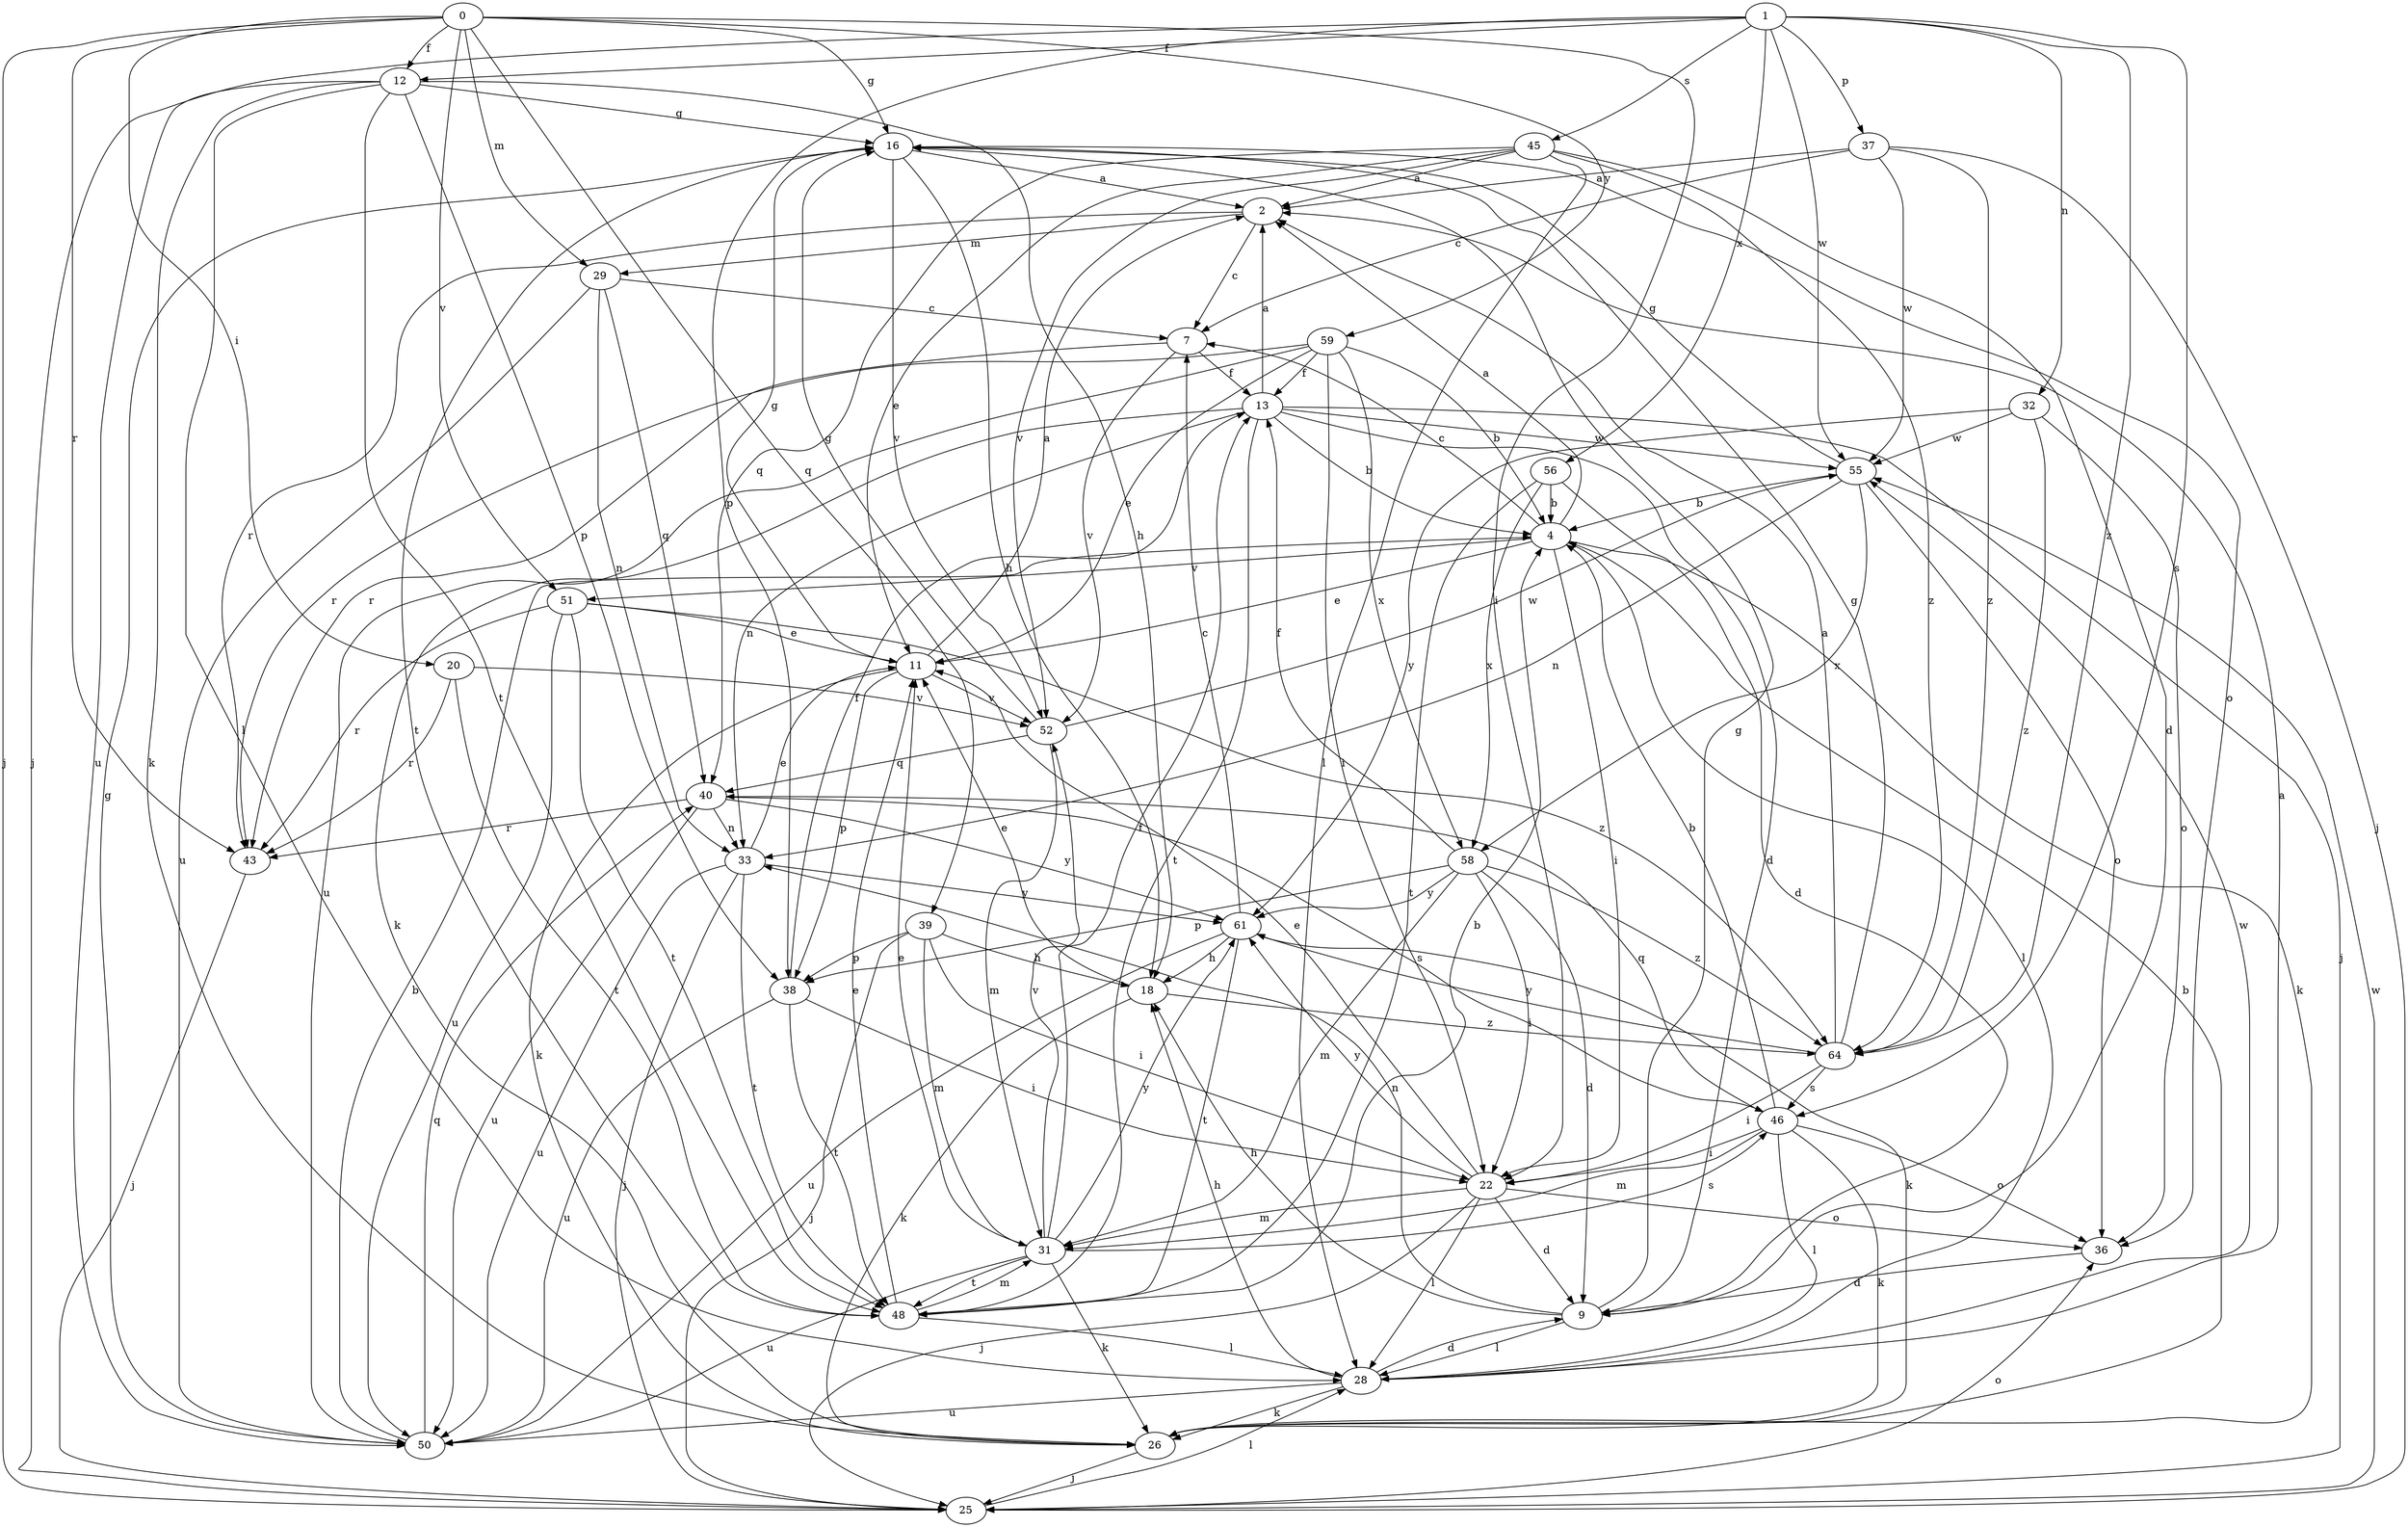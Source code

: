 strict digraph  {
0;
1;
2;
4;
7;
9;
11;
12;
13;
16;
18;
20;
22;
25;
26;
28;
29;
31;
32;
33;
36;
37;
38;
39;
40;
43;
45;
46;
48;
50;
51;
52;
55;
56;
58;
59;
61;
64;
0 -> 12  [label=f];
0 -> 16  [label=g];
0 -> 20  [label=i];
0 -> 22  [label=i];
0 -> 25  [label=j];
0 -> 29  [label=m];
0 -> 39  [label=q];
0 -> 43  [label=r];
0 -> 51  [label=v];
0 -> 59  [label=y];
1 -> 12  [label=f];
1 -> 25  [label=j];
1 -> 32  [label=n];
1 -> 37  [label=p];
1 -> 38  [label=p];
1 -> 45  [label=s];
1 -> 46  [label=s];
1 -> 55  [label=w];
1 -> 56  [label=x];
1 -> 64  [label=z];
2 -> 7  [label=c];
2 -> 29  [label=m];
2 -> 43  [label=r];
4 -> 2  [label=a];
4 -> 7  [label=c];
4 -> 11  [label=e];
4 -> 22  [label=i];
4 -> 26  [label=k];
4 -> 28  [label=l];
4 -> 51  [label=v];
7 -> 13  [label=f];
7 -> 43  [label=r];
7 -> 52  [label=v];
9 -> 16  [label=g];
9 -> 18  [label=h];
9 -> 28  [label=l];
9 -> 33  [label=n];
11 -> 2  [label=a];
11 -> 16  [label=g];
11 -> 26  [label=k];
11 -> 38  [label=p];
11 -> 52  [label=v];
12 -> 16  [label=g];
12 -> 18  [label=h];
12 -> 26  [label=k];
12 -> 28  [label=l];
12 -> 38  [label=p];
12 -> 48  [label=t];
12 -> 50  [label=u];
13 -> 2  [label=a];
13 -> 4  [label=b];
13 -> 9  [label=d];
13 -> 25  [label=j];
13 -> 26  [label=k];
13 -> 33  [label=n];
13 -> 48  [label=t];
13 -> 55  [label=w];
16 -> 2  [label=a];
16 -> 18  [label=h];
16 -> 36  [label=o];
16 -> 48  [label=t];
16 -> 52  [label=v];
18 -> 11  [label=e];
18 -> 26  [label=k];
18 -> 64  [label=z];
20 -> 43  [label=r];
20 -> 48  [label=t];
20 -> 52  [label=v];
22 -> 9  [label=d];
22 -> 11  [label=e];
22 -> 25  [label=j];
22 -> 28  [label=l];
22 -> 31  [label=m];
22 -> 36  [label=o];
22 -> 61  [label=y];
25 -> 28  [label=l];
25 -> 36  [label=o];
25 -> 55  [label=w];
26 -> 4  [label=b];
26 -> 25  [label=j];
28 -> 2  [label=a];
28 -> 9  [label=d];
28 -> 18  [label=h];
28 -> 26  [label=k];
28 -> 50  [label=u];
28 -> 55  [label=w];
29 -> 7  [label=c];
29 -> 33  [label=n];
29 -> 40  [label=q];
29 -> 50  [label=u];
31 -> 11  [label=e];
31 -> 13  [label=f];
31 -> 26  [label=k];
31 -> 46  [label=s];
31 -> 48  [label=t];
31 -> 50  [label=u];
31 -> 52  [label=v];
31 -> 61  [label=y];
32 -> 36  [label=o];
32 -> 55  [label=w];
32 -> 61  [label=y];
32 -> 64  [label=z];
33 -> 11  [label=e];
33 -> 25  [label=j];
33 -> 48  [label=t];
33 -> 50  [label=u];
33 -> 61  [label=y];
36 -> 9  [label=d];
37 -> 2  [label=a];
37 -> 7  [label=c];
37 -> 25  [label=j];
37 -> 55  [label=w];
37 -> 64  [label=z];
38 -> 13  [label=f];
38 -> 22  [label=i];
38 -> 48  [label=t];
38 -> 50  [label=u];
39 -> 18  [label=h];
39 -> 22  [label=i];
39 -> 25  [label=j];
39 -> 31  [label=m];
39 -> 38  [label=p];
40 -> 33  [label=n];
40 -> 43  [label=r];
40 -> 46  [label=s];
40 -> 50  [label=u];
40 -> 61  [label=y];
43 -> 25  [label=j];
45 -> 2  [label=a];
45 -> 9  [label=d];
45 -> 11  [label=e];
45 -> 28  [label=l];
45 -> 40  [label=q];
45 -> 52  [label=v];
45 -> 64  [label=z];
46 -> 4  [label=b];
46 -> 22  [label=i];
46 -> 26  [label=k];
46 -> 28  [label=l];
46 -> 31  [label=m];
46 -> 36  [label=o];
46 -> 40  [label=q];
48 -> 4  [label=b];
48 -> 11  [label=e];
48 -> 28  [label=l];
48 -> 31  [label=m];
50 -> 4  [label=b];
50 -> 16  [label=g];
50 -> 40  [label=q];
51 -> 11  [label=e];
51 -> 43  [label=r];
51 -> 48  [label=t];
51 -> 50  [label=u];
51 -> 64  [label=z];
52 -> 16  [label=g];
52 -> 31  [label=m];
52 -> 40  [label=q];
52 -> 55  [label=w];
55 -> 4  [label=b];
55 -> 16  [label=g];
55 -> 33  [label=n];
55 -> 36  [label=o];
55 -> 58  [label=x];
56 -> 4  [label=b];
56 -> 9  [label=d];
56 -> 48  [label=t];
56 -> 58  [label=x];
58 -> 9  [label=d];
58 -> 13  [label=f];
58 -> 22  [label=i];
58 -> 31  [label=m];
58 -> 38  [label=p];
58 -> 61  [label=y];
58 -> 64  [label=z];
59 -> 4  [label=b];
59 -> 11  [label=e];
59 -> 13  [label=f];
59 -> 22  [label=i];
59 -> 43  [label=r];
59 -> 50  [label=u];
59 -> 58  [label=x];
61 -> 7  [label=c];
61 -> 18  [label=h];
61 -> 26  [label=k];
61 -> 48  [label=t];
61 -> 50  [label=u];
64 -> 2  [label=a];
64 -> 16  [label=g];
64 -> 22  [label=i];
64 -> 46  [label=s];
64 -> 61  [label=y];
}

